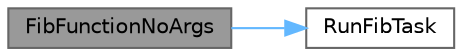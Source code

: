 digraph "FibFunctionNoArgs"
{
 // LATEX_PDF_SIZE
  bgcolor="transparent";
  edge [fontname=Helvetica,fontsize=10,labelfontname=Helvetica,labelfontsize=10];
  node [fontname=Helvetica,fontsize=10,shape=box,height=0.2,width=0.4];
  rankdir="LR";
  Node1 [id="Node000001",label="FibFunctionNoArgs",height=0.2,width=0.4,color="gray40", fillcolor="grey60", style="filled", fontcolor="black",tooltip=" "];
  Node1 -> Node2 [id="edge1_Node000001_Node000002",color="steelblue1",style="solid",tooltip=" "];
  Node2 [id="Node000002",label="RunFibTask",height=0.2,width=0.4,color="grey40", fillcolor="white", style="filled",URL="$test__task__group_8cpp.html#a8cf8261aa4ec378b0b0ffe10f8460b0d",tooltip=" "];
}

